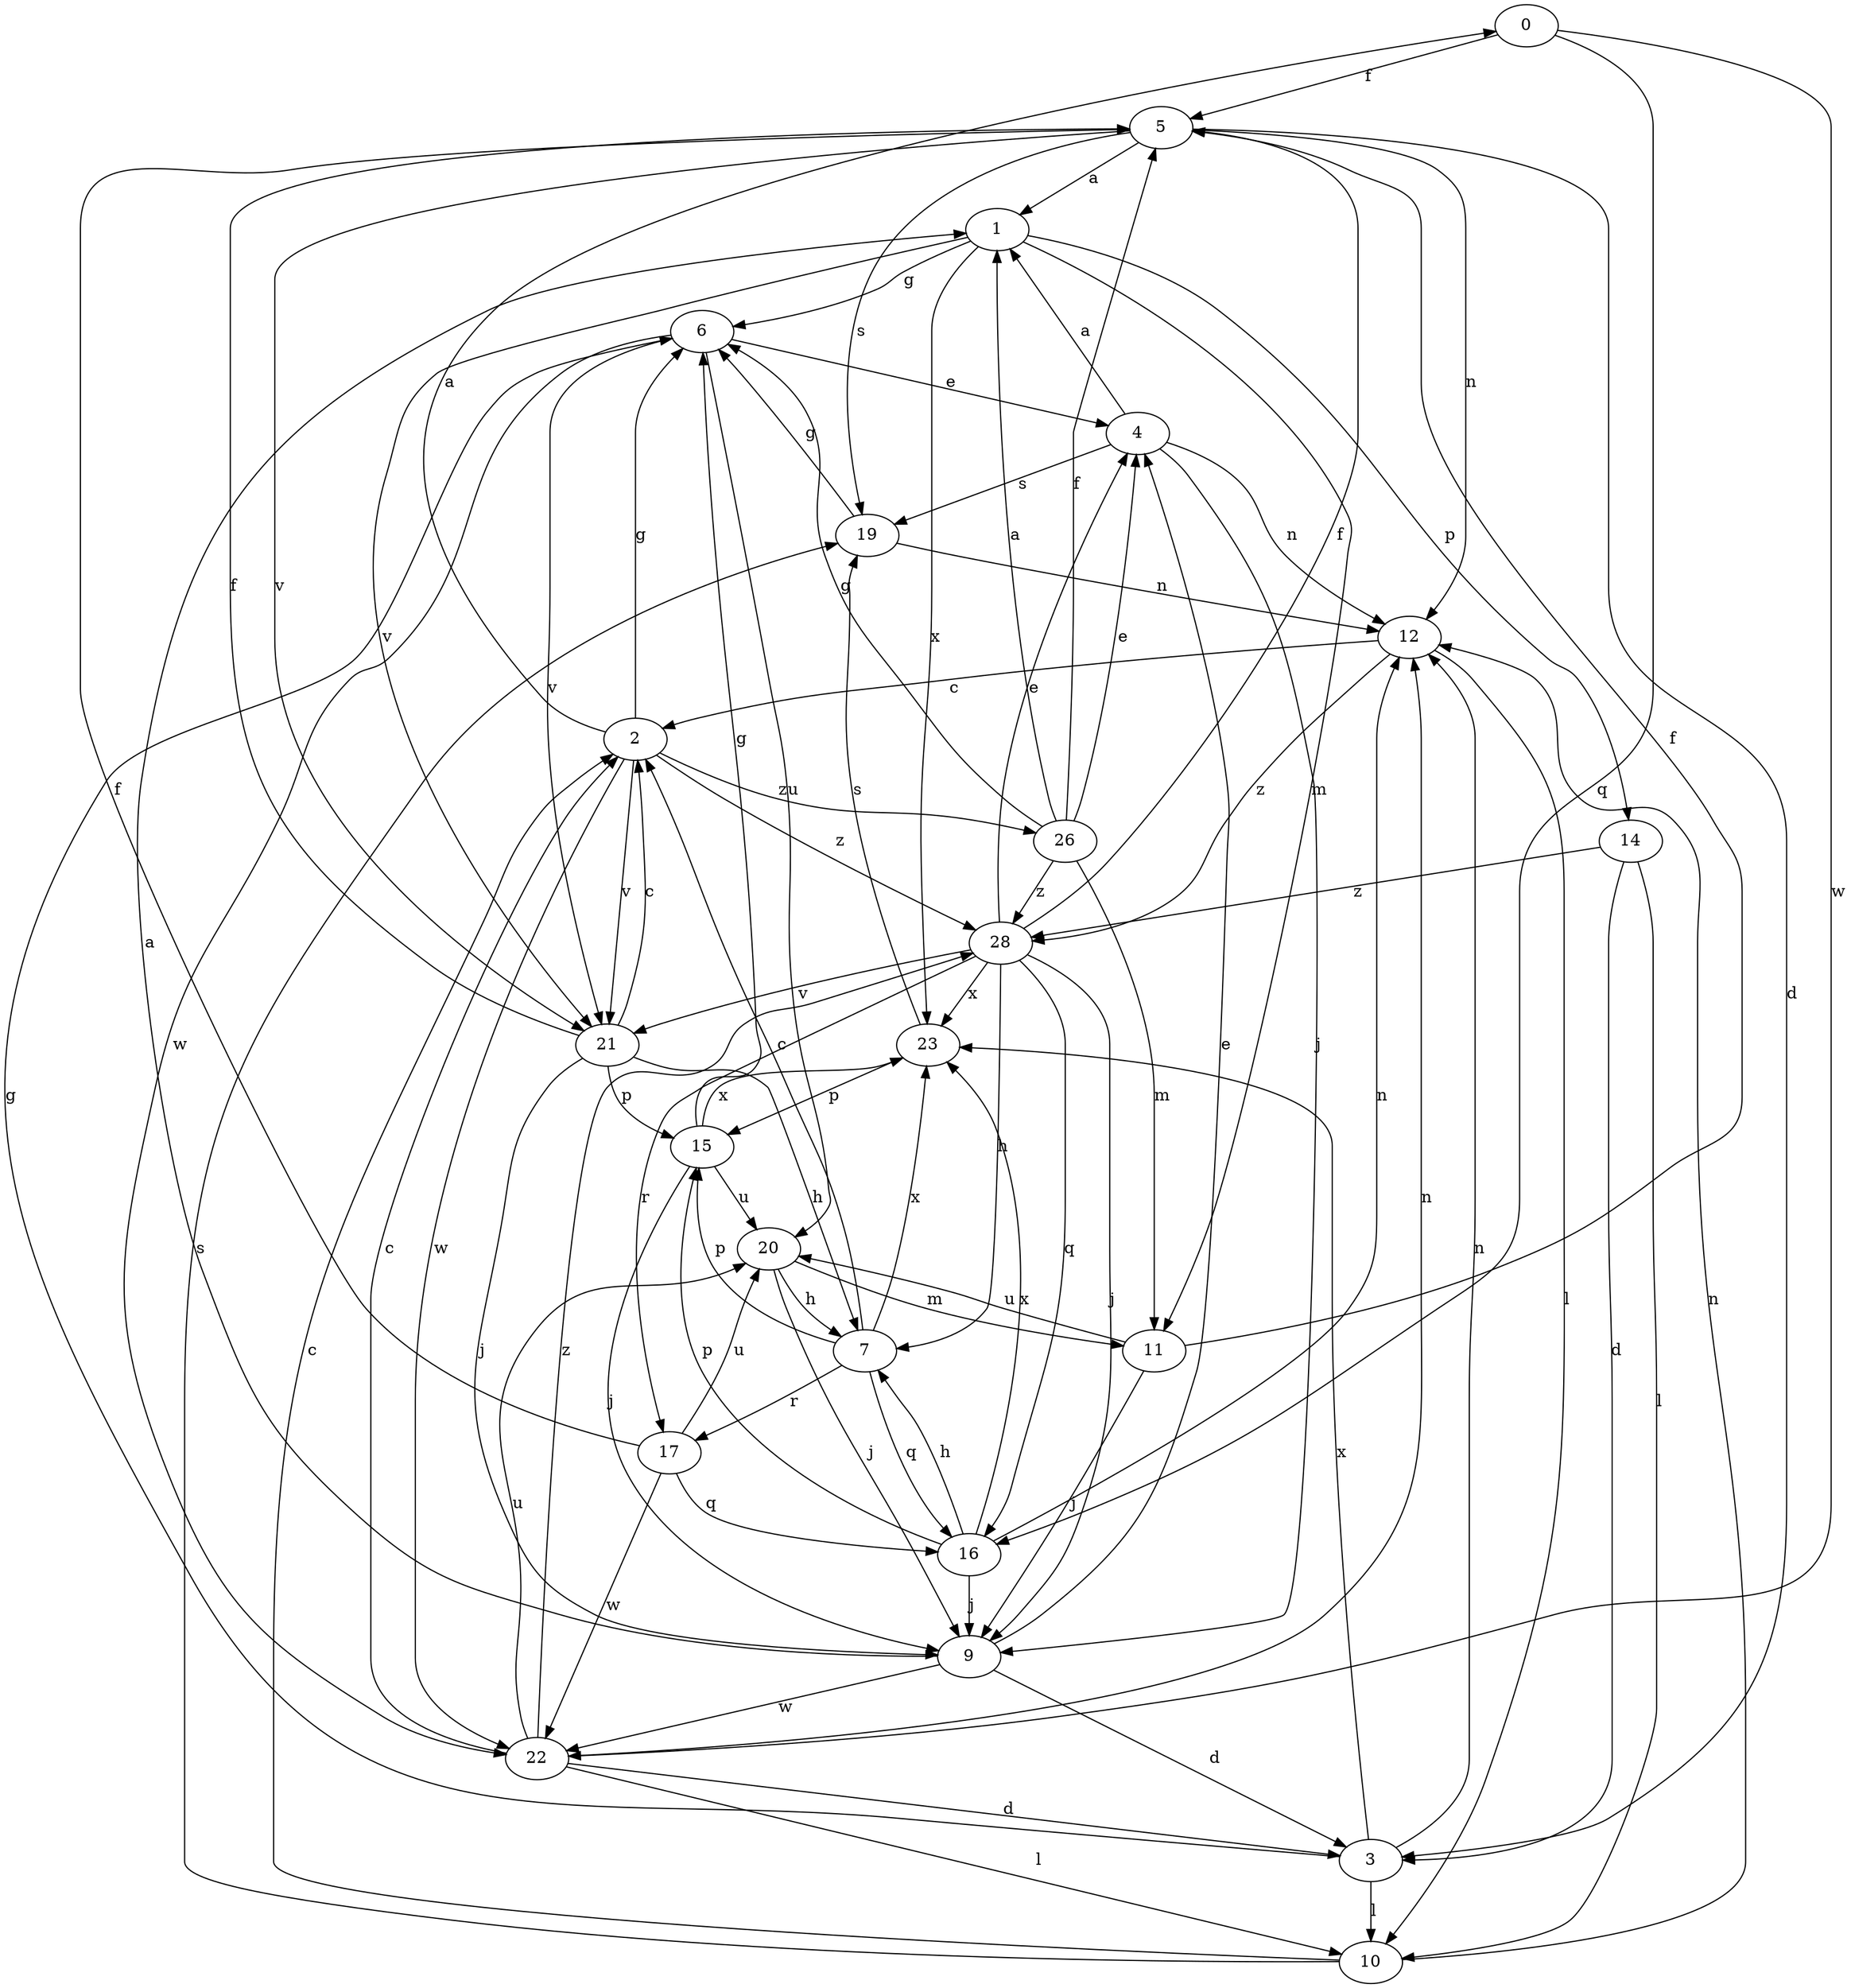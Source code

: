 strict digraph  {
0;
1;
2;
3;
4;
5;
6;
7;
9;
10;
11;
12;
14;
15;
16;
17;
19;
20;
21;
22;
23;
26;
28;
0 -> 5  [label=f];
0 -> 16  [label=q];
0 -> 22  [label=w];
1 -> 6  [label=g];
1 -> 11  [label=m];
1 -> 14  [label=p];
1 -> 21  [label=v];
1 -> 23  [label=x];
2 -> 0  [label=a];
2 -> 6  [label=g];
2 -> 21  [label=v];
2 -> 22  [label=w];
2 -> 26  [label=z];
2 -> 28  [label=z];
3 -> 6  [label=g];
3 -> 10  [label=l];
3 -> 12  [label=n];
3 -> 23  [label=x];
4 -> 1  [label=a];
4 -> 9  [label=j];
4 -> 12  [label=n];
4 -> 19  [label=s];
5 -> 1  [label=a];
5 -> 3  [label=d];
5 -> 12  [label=n];
5 -> 19  [label=s];
5 -> 21  [label=v];
6 -> 4  [label=e];
6 -> 20  [label=u];
6 -> 21  [label=v];
6 -> 22  [label=w];
7 -> 2  [label=c];
7 -> 15  [label=p];
7 -> 16  [label=q];
7 -> 17  [label=r];
7 -> 23  [label=x];
9 -> 1  [label=a];
9 -> 3  [label=d];
9 -> 4  [label=e];
9 -> 22  [label=w];
10 -> 2  [label=c];
10 -> 12  [label=n];
10 -> 19  [label=s];
11 -> 5  [label=f];
11 -> 9  [label=j];
11 -> 20  [label=u];
12 -> 2  [label=c];
12 -> 10  [label=l];
12 -> 28  [label=z];
14 -> 3  [label=d];
14 -> 10  [label=l];
14 -> 28  [label=z];
15 -> 6  [label=g];
15 -> 9  [label=j];
15 -> 20  [label=u];
15 -> 23  [label=x];
16 -> 7  [label=h];
16 -> 9  [label=j];
16 -> 12  [label=n];
16 -> 15  [label=p];
16 -> 23  [label=x];
17 -> 5  [label=f];
17 -> 16  [label=q];
17 -> 20  [label=u];
17 -> 22  [label=w];
19 -> 6  [label=g];
19 -> 12  [label=n];
20 -> 7  [label=h];
20 -> 9  [label=j];
20 -> 11  [label=m];
21 -> 2  [label=c];
21 -> 5  [label=f];
21 -> 7  [label=h];
21 -> 9  [label=j];
21 -> 15  [label=p];
22 -> 2  [label=c];
22 -> 3  [label=d];
22 -> 10  [label=l];
22 -> 12  [label=n];
22 -> 20  [label=u];
22 -> 28  [label=z];
23 -> 15  [label=p];
23 -> 19  [label=s];
26 -> 1  [label=a];
26 -> 4  [label=e];
26 -> 5  [label=f];
26 -> 6  [label=g];
26 -> 11  [label=m];
26 -> 28  [label=z];
28 -> 4  [label=e];
28 -> 5  [label=f];
28 -> 7  [label=h];
28 -> 9  [label=j];
28 -> 16  [label=q];
28 -> 17  [label=r];
28 -> 21  [label=v];
28 -> 23  [label=x];
}
